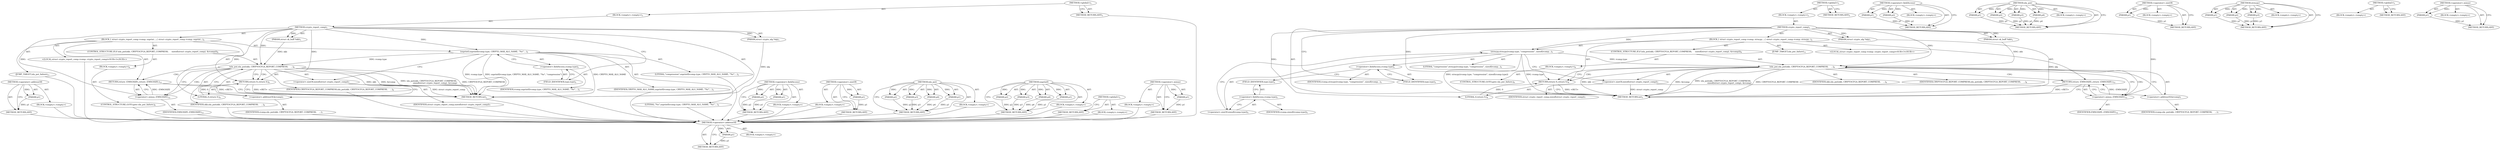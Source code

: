 digraph "&lt;operator&gt;.minus" {
vulnerable_86 [label=<(METHOD,&lt;operator&gt;.addressOf)>];
vulnerable_87 [label=<(PARAM,p1)>];
vulnerable_88 [label=<(BLOCK,&lt;empty&gt;,&lt;empty&gt;)>];
vulnerable_89 [label=<(METHOD_RETURN,ANY)>];
vulnerable_6 [label=<(METHOD,&lt;global&gt;)<SUB>1</SUB>>];
vulnerable_7 [label=<(BLOCK,&lt;empty&gt;,&lt;empty&gt;)<SUB>1</SUB>>];
vulnerable_8 [label=<(METHOD,crypto_report_comp)<SUB>1</SUB>>];
vulnerable_9 [label=<(PARAM,struct sk_buff *skb)<SUB>1</SUB>>];
vulnerable_10 [label=<(PARAM,struct crypto_alg *alg)<SUB>1</SUB>>];
vulnerable_11 [label=<(BLOCK,{
 	struct crypto_report_comp rcomp;
 
	snprint...,{
 	struct crypto_report_comp rcomp;
 
	snprint...)<SUB>2</SUB>>];
vulnerable_12 [label="<(LOCAL,struct crypto_report_comp rcomp: crypto_report_comp)<SUB>3</SUB>>"];
vulnerable_13 [label=<(snprintf,snprintf(rcomp.type, CRYPTO_MAX_ALG_NAME, &quot;%s&quot;,...)<SUB>5</SUB>>];
vulnerable_14 [label=<(&lt;operator&gt;.fieldAccess,rcomp.type)<SUB>5</SUB>>];
vulnerable_15 [label=<(IDENTIFIER,rcomp,snprintf(rcomp.type, CRYPTO_MAX_ALG_NAME, &quot;%s&quot;,...)<SUB>5</SUB>>];
vulnerable_16 [label=<(FIELD_IDENTIFIER,type,type)<SUB>5</SUB>>];
vulnerable_17 [label=<(IDENTIFIER,CRYPTO_MAX_ALG_NAME,snprintf(rcomp.type, CRYPTO_MAX_ALG_NAME, &quot;%s&quot;,...)<SUB>5</SUB>>];
vulnerable_18 [label=<(LITERAL,&quot;%s&quot;,snprintf(rcomp.type, CRYPTO_MAX_ALG_NAME, &quot;%s&quot;,...)<SUB>5</SUB>>];
vulnerable_19 [label=<(LITERAL,&quot;compression&quot;,snprintf(rcomp.type, CRYPTO_MAX_ALG_NAME, &quot;%s&quot;,...)<SUB>5</SUB>>];
vulnerable_20 [label=<(CONTROL_STRUCTURE,IF,if (nla_put(skb, CRYPTOCFGA_REPORT_COMPRESS,
 		    sizeof(struct crypto_report_comp), &amp;rcomp)))<SUB>6</SUB>>];
vulnerable_21 [label=<(nla_put,nla_put(skb, CRYPTOCFGA_REPORT_COMPRESS,
 		   ...)<SUB>6</SUB>>];
vulnerable_22 [label=<(IDENTIFIER,skb,nla_put(skb, CRYPTOCFGA_REPORT_COMPRESS,
 		   ...)<SUB>6</SUB>>];
vulnerable_23 [label=<(IDENTIFIER,CRYPTOCFGA_REPORT_COMPRESS,nla_put(skb, CRYPTOCFGA_REPORT_COMPRESS,
 		   ...)<SUB>6</SUB>>];
vulnerable_24 [label=<(&lt;operator&gt;.sizeOf,sizeof(struct crypto_report_comp))<SUB>7</SUB>>];
vulnerable_25 [label=<(IDENTIFIER,struct crypto_report_comp,sizeof(struct crypto_report_comp))<SUB>7</SUB>>];
vulnerable_26 [label=<(&lt;operator&gt;.addressOf,&amp;rcomp)<SUB>7</SUB>>];
vulnerable_27 [label=<(IDENTIFIER,rcomp,nla_put(skb, CRYPTOCFGA_REPORT_COMPRESS,
 		   ...)<SUB>7</SUB>>];
vulnerable_28 [label=<(BLOCK,&lt;empty&gt;,&lt;empty&gt;)<SUB>8</SUB>>];
vulnerable_29 [label=<(CONTROL_STRUCTURE,GOTO,goto nla_put_failure;)<SUB>8</SUB>>];
vulnerable_30 [label=<(RETURN,return 0;,return 0;)<SUB>9</SUB>>];
vulnerable_31 [label=<(LITERAL,0,return 0;)<SUB>9</SUB>>];
vulnerable_32 [label=<(JUMP_TARGET,nla_put_failure)<SUB>11</SUB>>];
vulnerable_33 [label=<(RETURN,return -EMSGSIZE;,return -EMSGSIZE;)<SUB>12</SUB>>];
vulnerable_34 [label=<(&lt;operator&gt;.minus,-EMSGSIZE)<SUB>12</SUB>>];
vulnerable_35 [label=<(IDENTIFIER,EMSGSIZE,-EMSGSIZE)<SUB>12</SUB>>];
vulnerable_36 [label=<(METHOD_RETURN,int)<SUB>1</SUB>>];
vulnerable_38 [label=<(METHOD_RETURN,ANY)<SUB>1</SUB>>];
vulnerable_70 [label=<(METHOD,&lt;operator&gt;.fieldAccess)>];
vulnerable_71 [label=<(PARAM,p1)>];
vulnerable_72 [label=<(PARAM,p2)>];
vulnerable_73 [label=<(BLOCK,&lt;empty&gt;,&lt;empty&gt;)>];
vulnerable_74 [label=<(METHOD_RETURN,ANY)>];
vulnerable_82 [label=<(METHOD,&lt;operator&gt;.sizeOf)>];
vulnerable_83 [label=<(PARAM,p1)>];
vulnerable_84 [label=<(BLOCK,&lt;empty&gt;,&lt;empty&gt;)>];
vulnerable_85 [label=<(METHOD_RETURN,ANY)>];
vulnerable_75 [label=<(METHOD,nla_put)>];
vulnerable_76 [label=<(PARAM,p1)>];
vulnerable_77 [label=<(PARAM,p2)>];
vulnerable_78 [label=<(PARAM,p3)>];
vulnerable_79 [label=<(PARAM,p4)>];
vulnerable_80 [label=<(BLOCK,&lt;empty&gt;,&lt;empty&gt;)>];
vulnerable_81 [label=<(METHOD_RETURN,ANY)>];
vulnerable_63 [label=<(METHOD,snprintf)>];
vulnerable_64 [label=<(PARAM,p1)>];
vulnerable_65 [label=<(PARAM,p2)>];
vulnerable_66 [label=<(PARAM,p3)>];
vulnerable_67 [label=<(PARAM,p4)>];
vulnerable_68 [label=<(BLOCK,&lt;empty&gt;,&lt;empty&gt;)>];
vulnerable_69 [label=<(METHOD_RETURN,ANY)>];
vulnerable_57 [label=<(METHOD,&lt;global&gt;)<SUB>1</SUB>>];
vulnerable_58 [label=<(BLOCK,&lt;empty&gt;,&lt;empty&gt;)>];
vulnerable_59 [label=<(METHOD_RETURN,ANY)>];
vulnerable_90 [label=<(METHOD,&lt;operator&gt;.minus)>];
vulnerable_91 [label=<(PARAM,p1)>];
vulnerable_92 [label=<(BLOCK,&lt;empty&gt;,&lt;empty&gt;)>];
vulnerable_93 [label=<(METHOD_RETURN,ANY)>];
fixed_85 [label=<(METHOD,&lt;operator&gt;.addressOf)>];
fixed_86 [label=<(PARAM,p1)>];
fixed_87 [label=<(BLOCK,&lt;empty&gt;,&lt;empty&gt;)>];
fixed_88 [label=<(METHOD_RETURN,ANY)>];
fixed_6 [label=<(METHOD,&lt;global&gt;)<SUB>1</SUB>>];
fixed_7 [label=<(BLOCK,&lt;empty&gt;,&lt;empty&gt;)<SUB>1</SUB>>];
fixed_8 [label=<(METHOD,crypto_report_comp)<SUB>1</SUB>>];
fixed_9 [label=<(PARAM,struct sk_buff *skb)<SUB>1</SUB>>];
fixed_10 [label=<(PARAM,struct crypto_alg *alg)<SUB>1</SUB>>];
fixed_11 [label=<(BLOCK,{
 	struct crypto_report_comp rcomp;
 
	strncpy...,{
 	struct crypto_report_comp rcomp;
 
	strncpy...)<SUB>2</SUB>>];
fixed_12 [label="<(LOCAL,struct crypto_report_comp rcomp: crypto_report_comp)<SUB>3</SUB>>"];
fixed_13 [label=<(strncpy,strncpy(rcomp.type, &quot;compression&quot;, sizeof(rcomp...)<SUB>5</SUB>>];
fixed_14 [label=<(&lt;operator&gt;.fieldAccess,rcomp.type)<SUB>5</SUB>>];
fixed_15 [label=<(IDENTIFIER,rcomp,strncpy(rcomp.type, &quot;compression&quot;, sizeof(rcomp...)<SUB>5</SUB>>];
fixed_16 [label=<(FIELD_IDENTIFIER,type,type)<SUB>5</SUB>>];
fixed_17 [label=<(LITERAL,&quot;compression&quot;,strncpy(rcomp.type, &quot;compression&quot;, sizeof(rcomp...)<SUB>5</SUB>>];
fixed_18 [label=<(&lt;operator&gt;.sizeOf,sizeof(rcomp.type))<SUB>5</SUB>>];
fixed_19 [label=<(&lt;operator&gt;.fieldAccess,rcomp.type)<SUB>5</SUB>>];
fixed_20 [label=<(IDENTIFIER,rcomp,sizeof(rcomp.type))<SUB>5</SUB>>];
fixed_21 [label=<(FIELD_IDENTIFIER,type,type)<SUB>5</SUB>>];
fixed_22 [label=<(CONTROL_STRUCTURE,IF,if (nla_put(skb, CRYPTOCFGA_REPORT_COMPRESS,
 		    sizeof(struct crypto_report_comp), &amp;rcomp)))<SUB>6</SUB>>];
fixed_23 [label=<(nla_put,nla_put(skb, CRYPTOCFGA_REPORT_COMPRESS,
 		   ...)<SUB>6</SUB>>];
fixed_24 [label=<(IDENTIFIER,skb,nla_put(skb, CRYPTOCFGA_REPORT_COMPRESS,
 		   ...)<SUB>6</SUB>>];
fixed_25 [label=<(IDENTIFIER,CRYPTOCFGA_REPORT_COMPRESS,nla_put(skb, CRYPTOCFGA_REPORT_COMPRESS,
 		   ...)<SUB>6</SUB>>];
fixed_26 [label=<(&lt;operator&gt;.sizeOf,sizeof(struct crypto_report_comp))<SUB>7</SUB>>];
fixed_27 [label=<(IDENTIFIER,struct crypto_report_comp,sizeof(struct crypto_report_comp))<SUB>7</SUB>>];
fixed_28 [label=<(&lt;operator&gt;.addressOf,&amp;rcomp)<SUB>7</SUB>>];
fixed_29 [label=<(IDENTIFIER,rcomp,nla_put(skb, CRYPTOCFGA_REPORT_COMPRESS,
 		   ...)<SUB>7</SUB>>];
fixed_30 [label=<(BLOCK,&lt;empty&gt;,&lt;empty&gt;)<SUB>8</SUB>>];
fixed_31 [label=<(CONTROL_STRUCTURE,GOTO,goto nla_put_failure;)<SUB>8</SUB>>];
fixed_32 [label=<(RETURN,return 0;,return 0;)<SUB>9</SUB>>];
fixed_33 [label=<(LITERAL,0,return 0;)<SUB>9</SUB>>];
fixed_34 [label=<(JUMP_TARGET,nla_put_failure)<SUB>11</SUB>>];
fixed_35 [label=<(RETURN,return -EMSGSIZE;,return -EMSGSIZE;)<SUB>12</SUB>>];
fixed_36 [label=<(&lt;operator&gt;.minus,-EMSGSIZE)<SUB>12</SUB>>];
fixed_37 [label=<(IDENTIFIER,EMSGSIZE,-EMSGSIZE)<SUB>12</SUB>>];
fixed_38 [label=<(METHOD_RETURN,int)<SUB>1</SUB>>];
fixed_40 [label=<(METHOD_RETURN,ANY)<SUB>1</SUB>>];
fixed_69 [label=<(METHOD,&lt;operator&gt;.fieldAccess)>];
fixed_70 [label=<(PARAM,p1)>];
fixed_71 [label=<(PARAM,p2)>];
fixed_72 [label=<(BLOCK,&lt;empty&gt;,&lt;empty&gt;)>];
fixed_73 [label=<(METHOD_RETURN,ANY)>];
fixed_78 [label=<(METHOD,nla_put)>];
fixed_79 [label=<(PARAM,p1)>];
fixed_80 [label=<(PARAM,p2)>];
fixed_81 [label=<(PARAM,p3)>];
fixed_82 [label=<(PARAM,p4)>];
fixed_83 [label=<(BLOCK,&lt;empty&gt;,&lt;empty&gt;)>];
fixed_84 [label=<(METHOD_RETURN,ANY)>];
fixed_74 [label=<(METHOD,&lt;operator&gt;.sizeOf)>];
fixed_75 [label=<(PARAM,p1)>];
fixed_76 [label=<(BLOCK,&lt;empty&gt;,&lt;empty&gt;)>];
fixed_77 [label=<(METHOD_RETURN,ANY)>];
fixed_63 [label=<(METHOD,strncpy)>];
fixed_64 [label=<(PARAM,p1)>];
fixed_65 [label=<(PARAM,p2)>];
fixed_66 [label=<(PARAM,p3)>];
fixed_67 [label=<(BLOCK,&lt;empty&gt;,&lt;empty&gt;)>];
fixed_68 [label=<(METHOD_RETURN,ANY)>];
fixed_57 [label=<(METHOD,&lt;global&gt;)<SUB>1</SUB>>];
fixed_58 [label=<(BLOCK,&lt;empty&gt;,&lt;empty&gt;)>];
fixed_59 [label=<(METHOD_RETURN,ANY)>];
fixed_89 [label=<(METHOD,&lt;operator&gt;.minus)>];
fixed_90 [label=<(PARAM,p1)>];
fixed_91 [label=<(BLOCK,&lt;empty&gt;,&lt;empty&gt;)>];
fixed_92 [label=<(METHOD_RETURN,ANY)>];
vulnerable_86 -> vulnerable_87  [key=0, label="AST: "];
vulnerable_86 -> vulnerable_87  [key=1, label="DDG: "];
vulnerable_86 -> vulnerable_88  [key=0, label="AST: "];
vulnerable_86 -> vulnerable_89  [key=0, label="AST: "];
vulnerable_86 -> vulnerable_89  [key=1, label="CFG: "];
vulnerable_87 -> vulnerable_89  [key=0, label="DDG: p1"];
vulnerable_88 -> fixed_85  [key=0];
vulnerable_89 -> fixed_85  [key=0];
vulnerable_6 -> vulnerable_7  [key=0, label="AST: "];
vulnerable_6 -> vulnerable_38  [key=0, label="AST: "];
vulnerable_6 -> vulnerable_38  [key=1, label="CFG: "];
vulnerable_7 -> vulnerable_8  [key=0, label="AST: "];
vulnerable_8 -> vulnerable_9  [key=0, label="AST: "];
vulnerable_8 -> vulnerable_9  [key=1, label="DDG: "];
vulnerable_8 -> vulnerable_10  [key=0, label="AST: "];
vulnerable_8 -> vulnerable_10  [key=1, label="DDG: "];
vulnerable_8 -> vulnerable_11  [key=0, label="AST: "];
vulnerable_8 -> vulnerable_36  [key=0, label="AST: "];
vulnerable_8 -> vulnerable_16  [key=0, label="CFG: "];
vulnerable_8 -> vulnerable_30  [key=0, label="DDG: "];
vulnerable_8 -> vulnerable_13  [key=0, label="DDG: "];
vulnerable_8 -> vulnerable_31  [key=0, label="DDG: "];
vulnerable_8 -> vulnerable_21  [key=0, label="DDG: "];
vulnerable_8 -> vulnerable_34  [key=0, label="DDG: "];
vulnerable_9 -> vulnerable_21  [key=0, label="DDG: skb"];
vulnerable_10 -> vulnerable_36  [key=0, label="DDG: alg"];
vulnerable_11 -> vulnerable_12  [key=0, label="AST: "];
vulnerable_11 -> vulnerable_13  [key=0, label="AST: "];
vulnerable_11 -> vulnerable_20  [key=0, label="AST: "];
vulnerable_11 -> vulnerable_30  [key=0, label="AST: "];
vulnerable_11 -> vulnerable_32  [key=0, label="AST: "];
vulnerable_11 -> vulnerable_33  [key=0, label="AST: "];
vulnerable_12 -> fixed_85  [key=0];
vulnerable_13 -> vulnerable_14  [key=0, label="AST: "];
vulnerable_13 -> vulnerable_17  [key=0, label="AST: "];
vulnerable_13 -> vulnerable_18  [key=0, label="AST: "];
vulnerable_13 -> vulnerable_19  [key=0, label="AST: "];
vulnerable_13 -> vulnerable_24  [key=0, label="CFG: "];
vulnerable_13 -> vulnerable_36  [key=0, label="DDG: rcomp.type"];
vulnerable_13 -> vulnerable_36  [key=1, label="DDG: snprintf(rcomp.type, CRYPTO_MAX_ALG_NAME, &quot;%s&quot;, &quot;compression&quot;)"];
vulnerable_13 -> vulnerable_36  [key=2, label="DDG: CRYPTO_MAX_ALG_NAME"];
vulnerable_13 -> vulnerable_21  [key=0, label="DDG: rcomp.type"];
vulnerable_14 -> vulnerable_15  [key=0, label="AST: "];
vulnerable_14 -> vulnerable_16  [key=0, label="AST: "];
vulnerable_14 -> vulnerable_13  [key=0, label="CFG: "];
vulnerable_15 -> fixed_85  [key=0];
vulnerable_16 -> vulnerable_14  [key=0, label="CFG: "];
vulnerable_17 -> fixed_85  [key=0];
vulnerable_18 -> fixed_85  [key=0];
vulnerable_19 -> fixed_85  [key=0];
vulnerable_20 -> vulnerable_21  [key=0, label="AST: "];
vulnerable_20 -> vulnerable_28  [key=0, label="AST: "];
vulnerable_21 -> vulnerable_22  [key=0, label="AST: "];
vulnerable_21 -> vulnerable_23  [key=0, label="AST: "];
vulnerable_21 -> vulnerable_24  [key=0, label="AST: "];
vulnerable_21 -> vulnerable_26  [key=0, label="AST: "];
vulnerable_21 -> vulnerable_34  [key=0, label="CFG: "];
vulnerable_21 -> vulnerable_34  [key=1, label="CDG: "];
vulnerable_21 -> vulnerable_30  [key=0, label="CFG: "];
vulnerable_21 -> vulnerable_30  [key=1, label="CDG: "];
vulnerable_21 -> vulnerable_36  [key=0, label="DDG: skb"];
vulnerable_21 -> vulnerable_36  [key=1, label="DDG: &amp;rcomp"];
vulnerable_21 -> vulnerable_36  [key=2, label="DDG: nla_put(skb, CRYPTOCFGA_REPORT_COMPRESS,
 		    sizeof(struct crypto_report_comp), &amp;rcomp)"];
vulnerable_21 -> vulnerable_36  [key=3, label="DDG: CRYPTOCFGA_REPORT_COMPRESS"];
vulnerable_21 -> vulnerable_33  [key=0, label="CDG: "];
vulnerable_22 -> fixed_85  [key=0];
vulnerable_23 -> fixed_85  [key=0];
vulnerable_24 -> vulnerable_25  [key=0, label="AST: "];
vulnerable_24 -> vulnerable_26  [key=0, label="CFG: "];
vulnerable_24 -> vulnerable_36  [key=0, label="DDG: struct crypto_report_comp"];
vulnerable_25 -> fixed_85  [key=0];
vulnerable_26 -> vulnerable_27  [key=0, label="AST: "];
vulnerable_26 -> vulnerable_21  [key=0, label="CFG: "];
vulnerable_27 -> fixed_85  [key=0];
vulnerable_28 -> vulnerable_29  [key=0, label="AST: "];
vulnerable_29 -> fixed_85  [key=0];
vulnerable_30 -> vulnerable_31  [key=0, label="AST: "];
vulnerable_30 -> vulnerable_36  [key=0, label="CFG: "];
vulnerable_30 -> vulnerable_36  [key=1, label="DDG: &lt;RET&gt;"];
vulnerable_31 -> vulnerable_30  [key=0, label="DDG: 0"];
vulnerable_32 -> fixed_85  [key=0];
vulnerable_33 -> vulnerable_34  [key=0, label="AST: "];
vulnerable_33 -> vulnerable_36  [key=0, label="CFG: "];
vulnerable_33 -> vulnerable_36  [key=1, label="DDG: &lt;RET&gt;"];
vulnerable_34 -> vulnerable_35  [key=0, label="AST: "];
vulnerable_34 -> vulnerable_33  [key=0, label="CFG: "];
vulnerable_34 -> vulnerable_33  [key=1, label="DDG: -EMSGSIZE"];
vulnerable_35 -> fixed_85  [key=0];
vulnerable_36 -> fixed_85  [key=0];
vulnerable_38 -> fixed_85  [key=0];
vulnerable_70 -> vulnerable_71  [key=0, label="AST: "];
vulnerable_70 -> vulnerable_71  [key=1, label="DDG: "];
vulnerable_70 -> vulnerable_73  [key=0, label="AST: "];
vulnerable_70 -> vulnerable_72  [key=0, label="AST: "];
vulnerable_70 -> vulnerable_72  [key=1, label="DDG: "];
vulnerable_70 -> vulnerable_74  [key=0, label="AST: "];
vulnerable_70 -> vulnerable_74  [key=1, label="CFG: "];
vulnerable_71 -> vulnerable_74  [key=0, label="DDG: p1"];
vulnerable_72 -> vulnerable_74  [key=0, label="DDG: p2"];
vulnerable_73 -> fixed_85  [key=0];
vulnerable_74 -> fixed_85  [key=0];
vulnerable_82 -> vulnerable_83  [key=0, label="AST: "];
vulnerable_82 -> vulnerable_83  [key=1, label="DDG: "];
vulnerable_82 -> vulnerable_84  [key=0, label="AST: "];
vulnerable_82 -> vulnerable_85  [key=0, label="AST: "];
vulnerable_82 -> vulnerable_85  [key=1, label="CFG: "];
vulnerable_83 -> vulnerable_85  [key=0, label="DDG: p1"];
vulnerable_84 -> fixed_85  [key=0];
vulnerable_85 -> fixed_85  [key=0];
vulnerable_75 -> vulnerable_76  [key=0, label="AST: "];
vulnerable_75 -> vulnerable_76  [key=1, label="DDG: "];
vulnerable_75 -> vulnerable_80  [key=0, label="AST: "];
vulnerable_75 -> vulnerable_77  [key=0, label="AST: "];
vulnerable_75 -> vulnerable_77  [key=1, label="DDG: "];
vulnerable_75 -> vulnerable_81  [key=0, label="AST: "];
vulnerable_75 -> vulnerable_81  [key=1, label="CFG: "];
vulnerable_75 -> vulnerable_78  [key=0, label="AST: "];
vulnerable_75 -> vulnerable_78  [key=1, label="DDG: "];
vulnerable_75 -> vulnerable_79  [key=0, label="AST: "];
vulnerable_75 -> vulnerable_79  [key=1, label="DDG: "];
vulnerable_76 -> vulnerable_81  [key=0, label="DDG: p1"];
vulnerable_77 -> vulnerable_81  [key=0, label="DDG: p2"];
vulnerable_78 -> vulnerable_81  [key=0, label="DDG: p3"];
vulnerable_79 -> vulnerable_81  [key=0, label="DDG: p4"];
vulnerable_80 -> fixed_85  [key=0];
vulnerable_81 -> fixed_85  [key=0];
vulnerable_63 -> vulnerable_64  [key=0, label="AST: "];
vulnerable_63 -> vulnerable_64  [key=1, label="DDG: "];
vulnerable_63 -> vulnerable_68  [key=0, label="AST: "];
vulnerable_63 -> vulnerable_65  [key=0, label="AST: "];
vulnerable_63 -> vulnerable_65  [key=1, label="DDG: "];
vulnerable_63 -> vulnerable_69  [key=0, label="AST: "];
vulnerable_63 -> vulnerable_69  [key=1, label="CFG: "];
vulnerable_63 -> vulnerable_66  [key=0, label="AST: "];
vulnerable_63 -> vulnerable_66  [key=1, label="DDG: "];
vulnerable_63 -> vulnerable_67  [key=0, label="AST: "];
vulnerable_63 -> vulnerable_67  [key=1, label="DDG: "];
vulnerable_64 -> vulnerable_69  [key=0, label="DDG: p1"];
vulnerable_65 -> vulnerable_69  [key=0, label="DDG: p2"];
vulnerable_66 -> vulnerable_69  [key=0, label="DDG: p3"];
vulnerable_67 -> vulnerable_69  [key=0, label="DDG: p4"];
vulnerable_68 -> fixed_85  [key=0];
vulnerable_69 -> fixed_85  [key=0];
vulnerable_57 -> vulnerable_58  [key=0, label="AST: "];
vulnerable_57 -> vulnerable_59  [key=0, label="AST: "];
vulnerable_57 -> vulnerable_59  [key=1, label="CFG: "];
vulnerable_58 -> fixed_85  [key=0];
vulnerable_59 -> fixed_85  [key=0];
vulnerable_90 -> vulnerable_91  [key=0, label="AST: "];
vulnerable_90 -> vulnerable_91  [key=1, label="DDG: "];
vulnerable_90 -> vulnerable_92  [key=0, label="AST: "];
vulnerable_90 -> vulnerable_93  [key=0, label="AST: "];
vulnerable_90 -> vulnerable_93  [key=1, label="CFG: "];
vulnerable_91 -> vulnerable_93  [key=0, label="DDG: p1"];
vulnerable_92 -> fixed_85  [key=0];
vulnerable_93 -> fixed_85  [key=0];
fixed_85 -> fixed_86  [key=0, label="AST: "];
fixed_85 -> fixed_86  [key=1, label="DDG: "];
fixed_85 -> fixed_87  [key=0, label="AST: "];
fixed_85 -> fixed_88  [key=0, label="AST: "];
fixed_85 -> fixed_88  [key=1, label="CFG: "];
fixed_86 -> fixed_88  [key=0, label="DDG: p1"];
fixed_6 -> fixed_7  [key=0, label="AST: "];
fixed_6 -> fixed_40  [key=0, label="AST: "];
fixed_6 -> fixed_40  [key=1, label="CFG: "];
fixed_7 -> fixed_8  [key=0, label="AST: "];
fixed_8 -> fixed_9  [key=0, label="AST: "];
fixed_8 -> fixed_9  [key=1, label="DDG: "];
fixed_8 -> fixed_10  [key=0, label="AST: "];
fixed_8 -> fixed_10  [key=1, label="DDG: "];
fixed_8 -> fixed_11  [key=0, label="AST: "];
fixed_8 -> fixed_38  [key=0, label="AST: "];
fixed_8 -> fixed_16  [key=0, label="CFG: "];
fixed_8 -> fixed_32  [key=0, label="DDG: "];
fixed_8 -> fixed_13  [key=0, label="DDG: "];
fixed_8 -> fixed_33  [key=0, label="DDG: "];
fixed_8 -> fixed_23  [key=0, label="DDG: "];
fixed_8 -> fixed_36  [key=0, label="DDG: "];
fixed_9 -> fixed_23  [key=0, label="DDG: skb"];
fixed_10 -> fixed_38  [key=0, label="DDG: alg"];
fixed_11 -> fixed_12  [key=0, label="AST: "];
fixed_11 -> fixed_13  [key=0, label="AST: "];
fixed_11 -> fixed_22  [key=0, label="AST: "];
fixed_11 -> fixed_32  [key=0, label="AST: "];
fixed_11 -> fixed_34  [key=0, label="AST: "];
fixed_11 -> fixed_35  [key=0, label="AST: "];
fixed_13 -> fixed_14  [key=0, label="AST: "];
fixed_13 -> fixed_17  [key=0, label="AST: "];
fixed_13 -> fixed_18  [key=0, label="AST: "];
fixed_13 -> fixed_26  [key=0, label="CFG: "];
fixed_13 -> fixed_38  [key=0, label="DDG: rcomp.type"];
fixed_13 -> fixed_38  [key=1, label="DDG: strncpy(rcomp.type, &quot;compression&quot;, sizeof(rcomp.type))"];
fixed_13 -> fixed_23  [key=0, label="DDG: rcomp.type"];
fixed_14 -> fixed_15  [key=0, label="AST: "];
fixed_14 -> fixed_16  [key=0, label="AST: "];
fixed_14 -> fixed_21  [key=0, label="CFG: "];
fixed_16 -> fixed_14  [key=0, label="CFG: "];
fixed_18 -> fixed_19  [key=0, label="AST: "];
fixed_18 -> fixed_13  [key=0, label="CFG: "];
fixed_19 -> fixed_20  [key=0, label="AST: "];
fixed_19 -> fixed_21  [key=0, label="AST: "];
fixed_19 -> fixed_18  [key=0, label="CFG: "];
fixed_21 -> fixed_19  [key=0, label="CFG: "];
fixed_22 -> fixed_23  [key=0, label="AST: "];
fixed_22 -> fixed_30  [key=0, label="AST: "];
fixed_23 -> fixed_24  [key=0, label="AST: "];
fixed_23 -> fixed_25  [key=0, label="AST: "];
fixed_23 -> fixed_26  [key=0, label="AST: "];
fixed_23 -> fixed_28  [key=0, label="AST: "];
fixed_23 -> fixed_36  [key=0, label="CFG: "];
fixed_23 -> fixed_36  [key=1, label="CDG: "];
fixed_23 -> fixed_32  [key=0, label="CFG: "];
fixed_23 -> fixed_32  [key=1, label="CDG: "];
fixed_23 -> fixed_38  [key=0, label="DDG: skb"];
fixed_23 -> fixed_38  [key=1, label="DDG: &amp;rcomp"];
fixed_23 -> fixed_38  [key=2, label="DDG: nla_put(skb, CRYPTOCFGA_REPORT_COMPRESS,
 		    sizeof(struct crypto_report_comp), &amp;rcomp)"];
fixed_23 -> fixed_38  [key=3, label="DDG: CRYPTOCFGA_REPORT_COMPRESS"];
fixed_23 -> fixed_35  [key=0, label="CDG: "];
fixed_26 -> fixed_27  [key=0, label="AST: "];
fixed_26 -> fixed_28  [key=0, label="CFG: "];
fixed_26 -> fixed_38  [key=0, label="DDG: struct crypto_report_comp"];
fixed_28 -> fixed_29  [key=0, label="AST: "];
fixed_28 -> fixed_23  [key=0, label="CFG: "];
fixed_30 -> fixed_31  [key=0, label="AST: "];
fixed_32 -> fixed_33  [key=0, label="AST: "];
fixed_32 -> fixed_38  [key=0, label="CFG: "];
fixed_32 -> fixed_38  [key=1, label="DDG: &lt;RET&gt;"];
fixed_33 -> fixed_32  [key=0, label="DDG: 0"];
fixed_35 -> fixed_36  [key=0, label="AST: "];
fixed_35 -> fixed_38  [key=0, label="CFG: "];
fixed_35 -> fixed_38  [key=1, label="DDG: &lt;RET&gt;"];
fixed_36 -> fixed_37  [key=0, label="AST: "];
fixed_36 -> fixed_35  [key=0, label="CFG: "];
fixed_36 -> fixed_35  [key=1, label="DDG: -EMSGSIZE"];
fixed_69 -> fixed_70  [key=0, label="AST: "];
fixed_69 -> fixed_70  [key=1, label="DDG: "];
fixed_69 -> fixed_72  [key=0, label="AST: "];
fixed_69 -> fixed_71  [key=0, label="AST: "];
fixed_69 -> fixed_71  [key=1, label="DDG: "];
fixed_69 -> fixed_73  [key=0, label="AST: "];
fixed_69 -> fixed_73  [key=1, label="CFG: "];
fixed_70 -> fixed_73  [key=0, label="DDG: p1"];
fixed_71 -> fixed_73  [key=0, label="DDG: p2"];
fixed_78 -> fixed_79  [key=0, label="AST: "];
fixed_78 -> fixed_79  [key=1, label="DDG: "];
fixed_78 -> fixed_83  [key=0, label="AST: "];
fixed_78 -> fixed_80  [key=0, label="AST: "];
fixed_78 -> fixed_80  [key=1, label="DDG: "];
fixed_78 -> fixed_84  [key=0, label="AST: "];
fixed_78 -> fixed_84  [key=1, label="CFG: "];
fixed_78 -> fixed_81  [key=0, label="AST: "];
fixed_78 -> fixed_81  [key=1, label="DDG: "];
fixed_78 -> fixed_82  [key=0, label="AST: "];
fixed_78 -> fixed_82  [key=1, label="DDG: "];
fixed_79 -> fixed_84  [key=0, label="DDG: p1"];
fixed_80 -> fixed_84  [key=0, label="DDG: p2"];
fixed_81 -> fixed_84  [key=0, label="DDG: p3"];
fixed_82 -> fixed_84  [key=0, label="DDG: p4"];
fixed_74 -> fixed_75  [key=0, label="AST: "];
fixed_74 -> fixed_75  [key=1, label="DDG: "];
fixed_74 -> fixed_76  [key=0, label="AST: "];
fixed_74 -> fixed_77  [key=0, label="AST: "];
fixed_74 -> fixed_77  [key=1, label="CFG: "];
fixed_75 -> fixed_77  [key=0, label="DDG: p1"];
fixed_63 -> fixed_64  [key=0, label="AST: "];
fixed_63 -> fixed_64  [key=1, label="DDG: "];
fixed_63 -> fixed_67  [key=0, label="AST: "];
fixed_63 -> fixed_65  [key=0, label="AST: "];
fixed_63 -> fixed_65  [key=1, label="DDG: "];
fixed_63 -> fixed_68  [key=0, label="AST: "];
fixed_63 -> fixed_68  [key=1, label="CFG: "];
fixed_63 -> fixed_66  [key=0, label="AST: "];
fixed_63 -> fixed_66  [key=1, label="DDG: "];
fixed_64 -> fixed_68  [key=0, label="DDG: p1"];
fixed_65 -> fixed_68  [key=0, label="DDG: p2"];
fixed_66 -> fixed_68  [key=0, label="DDG: p3"];
fixed_57 -> fixed_58  [key=0, label="AST: "];
fixed_57 -> fixed_59  [key=0, label="AST: "];
fixed_57 -> fixed_59  [key=1, label="CFG: "];
fixed_89 -> fixed_90  [key=0, label="AST: "];
fixed_89 -> fixed_90  [key=1, label="DDG: "];
fixed_89 -> fixed_91  [key=0, label="AST: "];
fixed_89 -> fixed_92  [key=0, label="AST: "];
fixed_89 -> fixed_92  [key=1, label="CFG: "];
fixed_90 -> fixed_92  [key=0, label="DDG: p1"];
}
